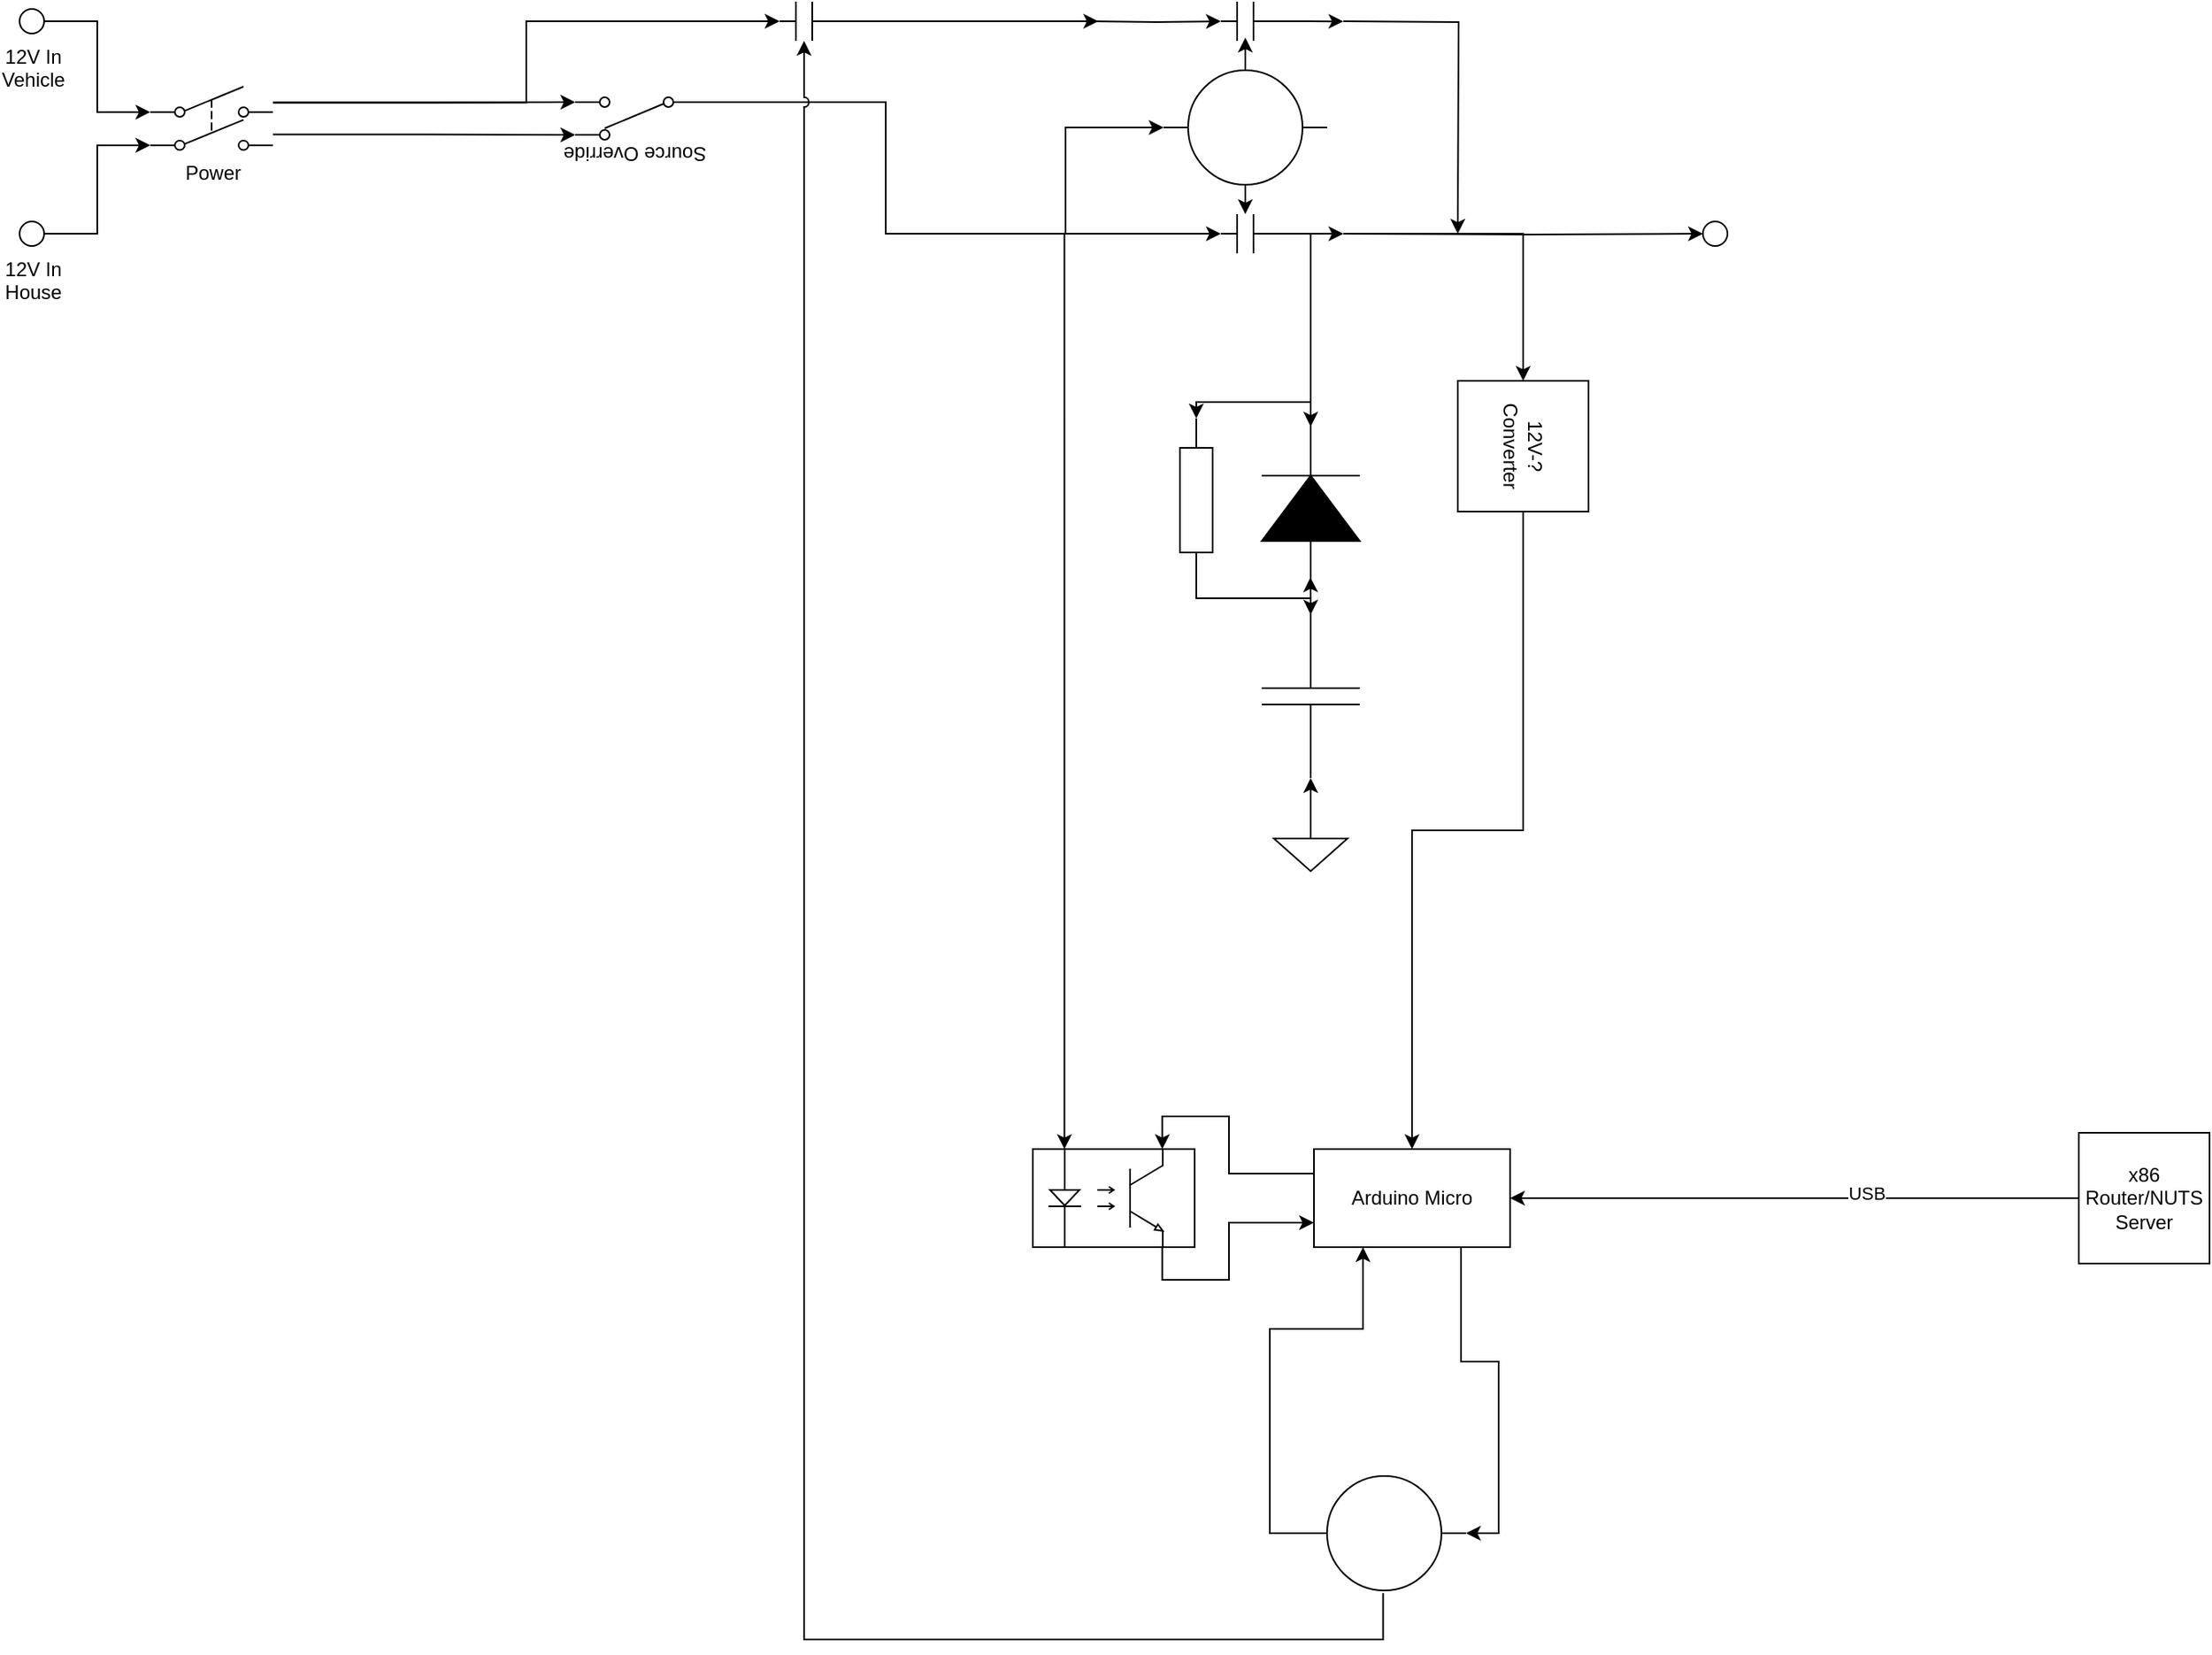 <mxfile>
    <diagram id="7ubct7CghyB0GITH65OG" name="Relay 12V design">
        <mxGraphModel dx="2297" dy="1081" grid="1" gridSize="10" guides="1" tooltips="1" connect="1" arrows="1" fold="1" page="1" pageScale="1" pageWidth="850" pageHeight="1100" math="0" shadow="0">
            <root>
                <mxCell id="GXH8DUnIEq5Pcy3mxO-g-0"/>
                <mxCell id="GXH8DUnIEq5Pcy3mxO-g-1" parent="GXH8DUnIEq5Pcy3mxO-g-0"/>
                <mxCell id="acc-Hvii0ZKV1gpNF_h5-0" style="edgeStyle=orthogonalEdgeStyle;rounded=0;orthogonalLoop=1;jettySize=auto;html=1;entryX=0;entryY=0.5;entryDx=0;entryDy=0;" parent="GXH8DUnIEq5Pcy3mxO-g-1" edge="1">
                    <mxGeometry relative="1" as="geometry">
                        <mxPoint x="-20" y="260" as="sourcePoint"/>
                        <mxPoint x="50" y="390" as="targetPoint"/>
                    </mxGeometry>
                </mxCell>
                <mxCell id="acc-Hvii0ZKV1gpNF_h5-4" style="edgeStyle=orthogonalEdgeStyle;rounded=0;orthogonalLoop=1;jettySize=auto;html=1;entryX=0;entryY=0.5;entryDx=0;entryDy=0;" parent="GXH8DUnIEq5Pcy3mxO-g-1" target="acc-Hvii0ZKV1gpNF_h5-16" edge="1">
                    <mxGeometry relative="1" as="geometry">
                        <mxPoint x="-20" y="390.0" as="sourcePoint"/>
                        <Array as="points">
                            <mxPoint x="90" y="390"/>
                        </Array>
                    </mxGeometry>
                </mxCell>
                <mxCell id="acc-Hvii0ZKV1gpNF_h5-6" style="edgeStyle=orthogonalEdgeStyle;rounded=0;orthogonalLoop=1;jettySize=auto;html=1;entryX=0;entryY=0.5;entryDx=0;entryDy=0;entryPerimeter=0;" parent="GXH8DUnIEq5Pcy3mxO-g-1" target="acc-Hvii0ZKV1gpNF_h5-43" edge="1">
                    <mxGeometry relative="1" as="geometry">
                        <mxPoint x="-175" y="260" as="sourcePoint"/>
                        <mxPoint x="-120" y="260" as="targetPoint"/>
                    </mxGeometry>
                </mxCell>
                <mxCell id="acc-Hvii0ZKV1gpNF_h5-9" style="edgeStyle=orthogonalEdgeStyle;rounded=0;orthogonalLoop=1;jettySize=auto;html=1;exitX=0;exitY=0.5;exitDx=0;exitDy=0;exitPerimeter=0;entryX=0.25;entryY=1;entryDx=0;entryDy=0;" parent="GXH8DUnIEq5Pcy3mxO-g-1" source="acc-Hvii0ZKV1gpNF_h5-10" target="acc-Hvii0ZKV1gpNF_h5-21" edge="1">
                    <mxGeometry relative="1" as="geometry">
                        <Array as="points">
                            <mxPoint x="-65" y="1185"/>
                            <mxPoint x="-65" y="1060"/>
                            <mxPoint x="-8" y="1060"/>
                        </Array>
                    </mxGeometry>
                </mxCell>
                <mxCell id="acc-Hvii0ZKV1gpNF_h5-10" value="" style="pointerEvents=1;verticalLabelPosition=bottom;shadow=0;dashed=0;align=center;html=1;verticalAlign=top;shape=mxgraph.electrical.electro-mechanical.relay_coil_2;" parent="GXH8DUnIEq5Pcy3mxO-g-1" vertex="1">
                    <mxGeometry x="-45" y="1150" width="100" height="70" as="geometry"/>
                </mxCell>
                <mxCell id="acc-Hvii0ZKV1gpNF_h5-11" style="edgeStyle=orthogonalEdgeStyle;rounded=0;orthogonalLoop=1;jettySize=auto;html=1;exitX=1;exitY=0.5;exitDx=0;exitDy=0;exitPerimeter=0;" parent="GXH8DUnIEq5Pcy3mxO-g-1" source="acc-Hvii0ZKV1gpNF_h5-12" edge="1">
                    <mxGeometry relative="1" as="geometry">
                        <mxPoint x="-170" y="260" as="targetPoint"/>
                    </mxGeometry>
                </mxCell>
                <mxCell id="acc-Hvii0ZKV1gpNF_h5-12" value="" style="pointerEvents=1;verticalLabelPosition=bottom;shadow=0;dashed=0;align=center;html=1;verticalAlign=top;shape=mxgraph.electrical.electro-mechanical.relay_contacts;" parent="GXH8DUnIEq5Pcy3mxO-g-1" vertex="1">
                    <mxGeometry x="-365" y="248" width="30" height="24" as="geometry"/>
                </mxCell>
                <mxCell id="acc-Hvii0ZKV1gpNF_h5-13" style="edgeStyle=orthogonalEdgeStyle;rounded=0;orthogonalLoop=1;jettySize=auto;html=1;entryX=0;entryY=0.5;entryDx=0;entryDy=0;" parent="GXH8DUnIEq5Pcy3mxO-g-1" target="acc-Hvii0ZKV1gpNF_h5-37" edge="1">
                    <mxGeometry relative="1" as="geometry">
                        <mxPoint x="-20" y="390" as="sourcePoint"/>
                    </mxGeometry>
                </mxCell>
                <mxCell id="g2RfRoSrQbP89lIRrix_-0" style="edgeStyle=orthogonalEdgeStyle;html=1;entryX=0.5;entryY=0;entryDx=0;entryDy=0;rounded=0;" parent="GXH8DUnIEq5Pcy3mxO-g-1" source="acc-Hvii0ZKV1gpNF_h5-16" target="acc-Hvii0ZKV1gpNF_h5-21" edge="1">
                    <mxGeometry relative="1" as="geometry"/>
                </mxCell>
                <mxCell id="acc-Hvii0ZKV1gpNF_h5-16" value="12V-?&lt;br&gt;Converter" style="whiteSpace=wrap;html=1;aspect=fixed;rotation=90;" parent="GXH8DUnIEq5Pcy3mxO-g-1" vertex="1">
                    <mxGeometry x="50" y="480" width="80" height="80" as="geometry"/>
                </mxCell>
                <mxCell id="acc-Hvii0ZKV1gpNF_h5-17" style="edgeStyle=orthogonalEdgeStyle;rounded=0;orthogonalLoop=1;jettySize=auto;html=1;exitX=0.8;exitY=1;exitDx=0;exitDy=0;exitPerimeter=0;entryX=0;entryY=0.75;entryDx=0;entryDy=0;" parent="GXH8DUnIEq5Pcy3mxO-g-1" source="acc-Hvii0ZKV1gpNF_h5-18" target="acc-Hvii0ZKV1gpNF_h5-21" edge="1">
                    <mxGeometry relative="1" as="geometry">
                        <Array as="points">
                            <mxPoint x="-131" y="1030"/>
                            <mxPoint x="-90" y="1030"/>
                            <mxPoint x="-90" y="995"/>
                        </Array>
                    </mxGeometry>
                </mxCell>
                <mxCell id="acc-Hvii0ZKV1gpNF_h5-18" value="" style="verticalLabelPosition=bottom;shadow=0;dashed=0;align=center;html=1;verticalAlign=top;shape=mxgraph.electrical.opto_electronics.opto-coupler;" parent="GXH8DUnIEq5Pcy3mxO-g-1" vertex="1">
                    <mxGeometry x="-210" y="950" width="99" height="60" as="geometry"/>
                </mxCell>
                <mxCell id="acc-Hvii0ZKV1gpNF_h5-19" style="edgeStyle=orthogonalEdgeStyle;rounded=0;orthogonalLoop=1;jettySize=auto;html=1;exitX=0;exitY=0.25;exitDx=0;exitDy=0;entryX=0.8;entryY=0;entryDx=0;entryDy=0;entryPerimeter=0;" parent="GXH8DUnIEq5Pcy3mxO-g-1" source="acc-Hvii0ZKV1gpNF_h5-21" target="acc-Hvii0ZKV1gpNF_h5-18" edge="1">
                    <mxGeometry relative="1" as="geometry">
                        <Array as="points">
                            <mxPoint x="-90" y="965"/>
                            <mxPoint x="-90" y="930"/>
                            <mxPoint x="-131" y="930"/>
                        </Array>
                    </mxGeometry>
                </mxCell>
                <mxCell id="acc-Hvii0ZKV1gpNF_h5-20" style="edgeStyle=orthogonalEdgeStyle;rounded=0;orthogonalLoop=1;jettySize=auto;html=1;exitX=0.75;exitY=1;exitDx=0;exitDy=0;entryX=1;entryY=0.5;entryDx=0;entryDy=0;entryPerimeter=0;" parent="GXH8DUnIEq5Pcy3mxO-g-1" source="acc-Hvii0ZKV1gpNF_h5-21" target="acc-Hvii0ZKV1gpNF_h5-10" edge="1">
                    <mxGeometry relative="1" as="geometry"/>
                </mxCell>
                <mxCell id="acc-Hvii0ZKV1gpNF_h5-21" value="Arduino Micro" style="rounded=0;whiteSpace=wrap;html=1;" parent="GXH8DUnIEq5Pcy3mxO-g-1" vertex="1">
                    <mxGeometry x="-38" y="950" width="120" height="60" as="geometry"/>
                </mxCell>
                <mxCell id="acc-Hvii0ZKV1gpNF_h5-22" style="edgeStyle=orthogonalEdgeStyle;rounded=0;orthogonalLoop=1;jettySize=auto;html=1;entryX=0;entryY=0.5;entryDx=0;entryDy=0;entryPerimeter=0;exitX=1;exitY=0.25;exitDx=0;exitDy=0;" parent="GXH8DUnIEq5Pcy3mxO-g-1" source="acc-Hvii0ZKV1gpNF_h5-32" target="acc-Hvii0ZKV1gpNF_h5-12" edge="1">
                    <mxGeometry relative="1" as="geometry"/>
                </mxCell>
                <mxCell id="acc-Hvii0ZKV1gpNF_h5-23" style="edgeStyle=orthogonalEdgeStyle;rounded=0;orthogonalLoop=1;jettySize=auto;html=1;entryX=0;entryY=0.4;entryDx=0;entryDy=0;" parent="GXH8DUnIEq5Pcy3mxO-g-1" source="acc-Hvii0ZKV1gpNF_h5-24" target="acc-Hvii0ZKV1gpNF_h5-32" edge="1">
                    <mxGeometry relative="1" as="geometry"/>
                </mxCell>
                <mxCell id="acc-Hvii0ZKV1gpNF_h5-24" value="12V In&lt;br&gt;Vehicle" style="verticalLabelPosition=bottom;shadow=0;dashed=0;align=center;html=1;verticalAlign=top;strokeWidth=1;shape=ellipse;perimeter=ellipsePerimeter;" parent="GXH8DUnIEq5Pcy3mxO-g-1" vertex="1">
                    <mxGeometry x="-830" y="252.5" width="15" height="15" as="geometry"/>
                </mxCell>
                <mxCell id="acc-Hvii0ZKV1gpNF_h5-25" style="edgeStyle=orthogonalEdgeStyle;rounded=0;orthogonalLoop=1;jettySize=auto;html=1;entryX=0;entryY=0.92;entryDx=0;entryDy=0;" parent="GXH8DUnIEq5Pcy3mxO-g-1" source="acc-Hvii0ZKV1gpNF_h5-27" target="acc-Hvii0ZKV1gpNF_h5-32" edge="1">
                    <mxGeometry relative="1" as="geometry"/>
                </mxCell>
                <mxCell id="acc-Hvii0ZKV1gpNF_h5-26" style="edgeStyle=orthogonalEdgeStyle;rounded=0;orthogonalLoop=1;jettySize=auto;html=1;entryX=0.195;entryY=0;entryDx=0;entryDy=0;entryPerimeter=0;exitX=0;exitY=0.885;exitDx=0;exitDy=0;exitPerimeter=0;" parent="GXH8DUnIEq5Pcy3mxO-g-1" source="acc-Hvii0ZKV1gpNF_h5-63" target="acc-Hvii0ZKV1gpNF_h5-18" edge="1">
                    <mxGeometry relative="1" as="geometry">
                        <Array as="points">
                            <mxPoint x="-300" y="309"/>
                            <mxPoint x="-300" y="390"/>
                            <mxPoint x="-191" y="390"/>
                        </Array>
                    </mxGeometry>
                </mxCell>
                <mxCell id="acc-Hvii0ZKV1gpNF_h5-27" value="12V In&lt;br&gt;House" style="verticalLabelPosition=bottom;shadow=0;dashed=0;align=center;html=1;verticalAlign=top;strokeWidth=1;shape=ellipse;perimeter=ellipsePerimeter;" parent="GXH8DUnIEq5Pcy3mxO-g-1" vertex="1">
                    <mxGeometry x="-830" y="382.5" width="15" height="15" as="geometry"/>
                </mxCell>
                <mxCell id="acc-Hvii0ZKV1gpNF_h5-28" style="edgeStyle=orthogonalEdgeStyle;rounded=0;orthogonalLoop=1;jettySize=auto;html=1;entryX=1;entryY=0.5;entryDx=0;entryDy=0;" parent="GXH8DUnIEq5Pcy3mxO-g-1" source="acc-Hvii0ZKV1gpNF_h5-30" target="acc-Hvii0ZKV1gpNF_h5-21" edge="1">
                    <mxGeometry relative="1" as="geometry"/>
                </mxCell>
                <mxCell id="acc-Hvii0ZKV1gpNF_h5-29" value="USB" style="edgeLabel;html=1;align=center;verticalAlign=middle;resizable=0;points=[];" parent="acc-Hvii0ZKV1gpNF_h5-28" vertex="1" connectable="0">
                    <mxGeometry x="-0.249" y="-3" relative="1" as="geometry">
                        <mxPoint as="offset"/>
                    </mxGeometry>
                </mxCell>
                <mxCell id="acc-Hvii0ZKV1gpNF_h5-30" value="x86 Router/NUTS Server" style="whiteSpace=wrap;html=1;aspect=fixed;" parent="GXH8DUnIEq5Pcy3mxO-g-1" vertex="1">
                    <mxGeometry x="430" y="940" width="80" height="80" as="geometry"/>
                </mxCell>
                <mxCell id="acc-Hvii0ZKV1gpNF_h5-31" style="edgeStyle=orthogonalEdgeStyle;rounded=0;orthogonalLoop=1;jettySize=auto;html=1;exitX=0;exitY=0.885;exitDx=0;exitDy=0;entryX=0;entryY=0.5;entryDx=0;entryDy=0;entryPerimeter=0;exitPerimeter=0;" parent="GXH8DUnIEq5Pcy3mxO-g-1" source="acc-Hvii0ZKV1gpNF_h5-63" target="acc-Hvii0ZKV1gpNF_h5-47" edge="1">
                    <mxGeometry relative="1" as="geometry">
                        <mxPoint x="-130" y="390" as="targetPoint"/>
                        <Array as="points">
                            <mxPoint x="-300" y="309"/>
                            <mxPoint x="-300" y="390"/>
                        </Array>
                        <mxPoint x="-480" y="336" as="sourcePoint"/>
                    </mxGeometry>
                </mxCell>
                <mxCell id="acc-Hvii0ZKV1gpNF_h5-45" style="edgeStyle=orthogonalEdgeStyle;html=1;exitX=0;exitY=0.885;exitDx=0;exitDy=0;entryX=0;entryY=0.5;entryDx=0;entryDy=0;entryPerimeter=0;rounded=0;exitPerimeter=0;" parent="GXH8DUnIEq5Pcy3mxO-g-1" source="acc-Hvii0ZKV1gpNF_h5-63" target="acc-Hvii0ZKV1gpNF_h5-42" edge="1">
                    <mxGeometry relative="1" as="geometry">
                        <mxPoint x="-380" y="329.21" as="targetPoint"/>
                        <Array as="points">
                            <mxPoint x="-300" y="309"/>
                            <mxPoint x="-300" y="390"/>
                            <mxPoint x="-190" y="390"/>
                            <mxPoint x="-190" y="325"/>
                        </Array>
                    </mxGeometry>
                </mxCell>
                <mxCell id="acc-Hvii0ZKV1gpNF_h5-64" style="edgeStyle=orthogonalEdgeStyle;rounded=0;html=1;exitX=1;exitY=0.25;exitDx=0;exitDy=0;entryX=1;entryY=0.885;entryDx=0;entryDy=0;entryPerimeter=0;" parent="GXH8DUnIEq5Pcy3mxO-g-1" source="acc-Hvii0ZKV1gpNF_h5-32" target="acc-Hvii0ZKV1gpNF_h5-63" edge="1">
                    <mxGeometry relative="1" as="geometry">
                        <mxPoint x="-490" y="309.789" as="targetPoint"/>
                        <Array as="points">
                            <mxPoint x="-577" y="310"/>
                            <mxPoint x="-480" y="310"/>
                        </Array>
                    </mxGeometry>
                </mxCell>
                <mxCell id="acc-Hvii0ZKV1gpNF_h5-65" style="edgeStyle=orthogonalEdgeStyle;rounded=0;html=1;exitX=1;exitY=0.75;exitDx=0;exitDy=0;entryX=1;entryY=0.115;entryDx=0;entryDy=0;entryPerimeter=0;" parent="GXH8DUnIEq5Pcy3mxO-g-1" source="acc-Hvii0ZKV1gpNF_h5-32" target="acc-Hvii0ZKV1gpNF_h5-63" edge="1">
                    <mxGeometry relative="1" as="geometry"/>
                </mxCell>
                <mxCell id="acc-Hvii0ZKV1gpNF_h5-32" value="Power" style="pointerEvents=1;verticalLabelPosition=bottom;shadow=0;dashed=0;align=center;html=1;verticalAlign=top;shape=mxgraph.electrical.electro-mechanical.dpst2;elSwitchState=off;" parent="GXH8DUnIEq5Pcy3mxO-g-1" vertex="1">
                    <mxGeometry x="-750" y="300" width="75" height="39" as="geometry"/>
                </mxCell>
                <mxCell id="acc-Hvii0ZKV1gpNF_h5-37" value="" style="verticalLabelPosition=bottom;shadow=0;dashed=0;align=center;html=1;verticalAlign=top;strokeWidth=1;shape=ellipse;perimeter=ellipsePerimeter;" parent="GXH8DUnIEq5Pcy3mxO-g-1" vertex="1">
                    <mxGeometry x="200" y="382.5" width="15" height="15" as="geometry"/>
                </mxCell>
                <mxCell id="acc-Hvii0ZKV1gpNF_h5-44" style="edgeStyle=none;html=1;entryX=0.5;entryY=0.917;entryDx=0;entryDy=0;entryPerimeter=0;" parent="GXH8DUnIEq5Pcy3mxO-g-1" source="acc-Hvii0ZKV1gpNF_h5-42" target="acc-Hvii0ZKV1gpNF_h5-43" edge="1">
                    <mxGeometry relative="1" as="geometry"/>
                </mxCell>
                <mxCell id="acc-Hvii0ZKV1gpNF_h5-49" value="" style="edgeStyle=orthogonalEdgeStyle;rounded=0;html=1;" parent="GXH8DUnIEq5Pcy3mxO-g-1" source="acc-Hvii0ZKV1gpNF_h5-42" target="acc-Hvii0ZKV1gpNF_h5-47" edge="1">
                    <mxGeometry relative="1" as="geometry"/>
                </mxCell>
                <mxCell id="acc-Hvii0ZKV1gpNF_h5-42" value="" style="pointerEvents=1;verticalLabelPosition=bottom;shadow=0;dashed=0;align=center;html=1;verticalAlign=top;shape=mxgraph.electrical.electro-mechanical.relay_coil_2;rotation=0;" parent="GXH8DUnIEq5Pcy3mxO-g-1" vertex="1">
                    <mxGeometry x="-130" y="290" width="100" height="70" as="geometry"/>
                </mxCell>
                <mxCell id="acc-Hvii0ZKV1gpNF_h5-46" style="edgeStyle=orthogonalEdgeStyle;rounded=0;html=1;exitX=1;exitY=0.5;exitDx=0;exitDy=0;exitPerimeter=0;" parent="GXH8DUnIEq5Pcy3mxO-g-1" source="acc-Hvii0ZKV1gpNF_h5-43" edge="1">
                    <mxGeometry relative="1" as="geometry">
                        <mxPoint x="-20" y="260.111" as="targetPoint"/>
                    </mxGeometry>
                </mxCell>
                <mxCell id="acc-Hvii0ZKV1gpNF_h5-43" value="" style="pointerEvents=1;verticalLabelPosition=bottom;shadow=0;dashed=0;align=center;html=1;verticalAlign=top;shape=mxgraph.electrical.electro-mechanical.relay_contacts;" parent="GXH8DUnIEq5Pcy3mxO-g-1" vertex="1">
                    <mxGeometry x="-95" y="248" width="30" height="24" as="geometry"/>
                </mxCell>
                <mxCell id="acc-Hvii0ZKV1gpNF_h5-48" style="edgeStyle=orthogonalEdgeStyle;rounded=0;html=1;exitX=1;exitY=0.5;exitDx=0;exitDy=0;exitPerimeter=0;" parent="GXH8DUnIEq5Pcy3mxO-g-1" source="acc-Hvii0ZKV1gpNF_h5-47" edge="1">
                    <mxGeometry relative="1" as="geometry">
                        <mxPoint x="-20" y="390" as="targetPoint"/>
                    </mxGeometry>
                </mxCell>
                <mxCell id="acc-Hvii0ZKV1gpNF_h5-53" style="edgeStyle=orthogonalEdgeStyle;rounded=0;html=1;exitX=1;exitY=0.5;exitDx=0;exitDy=0;exitPerimeter=0;entryX=1;entryY=0.5;entryDx=0;entryDy=0;entryPerimeter=0;" parent="GXH8DUnIEq5Pcy3mxO-g-1" source="acc-Hvii0ZKV1gpNF_h5-47" target="acc-Hvii0ZKV1gpNF_h5-55" edge="1">
                    <mxGeometry relative="1" as="geometry">
                        <mxPoint x="-45" y="410" as="targetPoint"/>
                    </mxGeometry>
                </mxCell>
                <mxCell id="acc-Hvii0ZKV1gpNF_h5-47" value="" style="pointerEvents=1;verticalLabelPosition=bottom;shadow=0;dashed=0;align=center;html=1;verticalAlign=top;shape=mxgraph.electrical.electro-mechanical.relay_contacts;" parent="GXH8DUnIEq5Pcy3mxO-g-1" vertex="1">
                    <mxGeometry x="-95" y="378" width="30" height="24" as="geometry"/>
                </mxCell>
                <mxCell id="acc-Hvii0ZKV1gpNF_h5-58" style="edgeStyle=orthogonalEdgeStyle;rounded=0;html=1;entryX=0.078;entryY=0.497;entryDx=0;entryDy=0;entryPerimeter=0;" parent="GXH8DUnIEq5Pcy3mxO-g-1" source="acc-Hvii0ZKV1gpNF_h5-54" target="acc-Hvii0ZKV1gpNF_h5-55" edge="1">
                    <mxGeometry relative="1" as="geometry"/>
                </mxCell>
                <mxCell id="acc-Hvii0ZKV1gpNF_h5-54" value="" style="pointerEvents=1;verticalLabelPosition=bottom;shadow=0;dashed=0;align=center;html=1;verticalAlign=top;shape=mxgraph.electrical.capacitors.capacitor_1;rotation=90;" parent="GXH8DUnIEq5Pcy3mxO-g-1" vertex="1">
                    <mxGeometry x="-90" y="643" width="100" height="60" as="geometry"/>
                </mxCell>
                <mxCell id="acc-Hvii0ZKV1gpNF_h5-61" style="edgeStyle=orthogonalEdgeStyle;rounded=0;html=1;exitX=1;exitY=0.5;exitDx=0;exitDy=0;exitPerimeter=0;entryX=1;entryY=0.5;entryDx=0;entryDy=0;entryPerimeter=0;" parent="GXH8DUnIEq5Pcy3mxO-g-1" source="acc-Hvii0ZKV1gpNF_h5-55" target="acc-Hvii0ZKV1gpNF_h5-59" edge="1">
                    <mxGeometry relative="1" as="geometry"/>
                </mxCell>
                <mxCell id="acc-Hvii0ZKV1gpNF_h5-55" value="" style="pointerEvents=1;fillColor=strokeColor;verticalLabelPosition=bottom;shadow=0;dashed=0;align=center;html=1;verticalAlign=top;shape=mxgraph.electrical.diodes.diode;rotation=-90;" parent="GXH8DUnIEq5Pcy3mxO-g-1" vertex="1">
                    <mxGeometry x="-90" y="528" width="100" height="60" as="geometry"/>
                </mxCell>
                <mxCell id="acc-Hvii0ZKV1gpNF_h5-57" style="edgeStyle=orthogonalEdgeStyle;rounded=0;html=1;entryX=1;entryY=0.5;entryDx=0;entryDy=0;entryPerimeter=0;" parent="GXH8DUnIEq5Pcy3mxO-g-1" source="acc-Hvii0ZKV1gpNF_h5-56" target="acc-Hvii0ZKV1gpNF_h5-54" edge="1">
                    <mxGeometry relative="1" as="geometry"/>
                </mxCell>
                <mxCell id="acc-Hvii0ZKV1gpNF_h5-56" value="" style="pointerEvents=1;verticalLabelPosition=bottom;shadow=0;dashed=0;align=center;html=1;verticalAlign=top;shape=mxgraph.electrical.signal_sources.signal_ground;" parent="GXH8DUnIEq5Pcy3mxO-g-1" vertex="1">
                    <mxGeometry x="-62.5" y="750" width="45" height="30" as="geometry"/>
                </mxCell>
                <mxCell id="acc-Hvii0ZKV1gpNF_h5-60" style="edgeStyle=orthogonalEdgeStyle;rounded=0;html=1;exitX=0;exitY=0.5;exitDx=0;exitDy=0;exitPerimeter=0;entryX=0;entryY=0.5;entryDx=0;entryDy=0;entryPerimeter=0;" parent="GXH8DUnIEq5Pcy3mxO-g-1" source="acc-Hvii0ZKV1gpNF_h5-59" target="acc-Hvii0ZKV1gpNF_h5-54" edge="1">
                    <mxGeometry relative="1" as="geometry"/>
                </mxCell>
                <mxCell id="acc-Hvii0ZKV1gpNF_h5-59" value="" style="pointerEvents=1;verticalLabelPosition=bottom;shadow=0;dashed=0;align=center;html=1;verticalAlign=top;shape=mxgraph.electrical.resistors.resistor_1;rotation=-90;" parent="GXH8DUnIEq5Pcy3mxO-g-1" vertex="1">
                    <mxGeometry x="-160" y="543" width="100" height="20" as="geometry"/>
                </mxCell>
                <mxCell id="acc-Hvii0ZKV1gpNF_h5-63" value="Source Override" style="pointerEvents=1;verticalLabelPosition=top;shadow=0;dashed=0;align=center;html=1;verticalAlign=bottom;shape=mxgraph.electrical.electro-mechanical.2-way_switch;rotation=-180;labelPosition=center;textDirection=rtl;" parent="GXH8DUnIEq5Pcy3mxO-g-1" vertex="1">
                    <mxGeometry x="-490" y="306.5" width="75" height="26" as="geometry"/>
                </mxCell>
                <mxCell id="acc-Hvii0ZKV1gpNF_h5-8" style="edgeStyle=orthogonalEdgeStyle;rounded=0;orthogonalLoop=1;jettySize=auto;html=1;exitX=0.493;exitY=1.023;exitDx=0;exitDy=0;exitPerimeter=0;jumpStyle=arc;" parent="GXH8DUnIEq5Pcy3mxO-g-1" source="acc-Hvii0ZKV1gpNF_h5-10" target="acc-Hvii0ZKV1gpNF_h5-12" edge="1">
                    <mxGeometry relative="1" as="geometry">
                        <Array as="points">
                            <mxPoint x="4" y="1250"/>
                            <mxPoint x="-350" y="1250"/>
                        </Array>
                    </mxGeometry>
                </mxCell>
            </root>
        </mxGraphModel>
    </diagram>
    <diagram id="DDEoiHEvUEpygX6wcZft" name="Relay 12V Layout">
        <mxGraphModel dx="1013" dy="757" grid="1" gridSize="10" guides="1" tooltips="1" connect="1" arrows="1" fold="1" page="1" pageScale="1" pageWidth="850" pageHeight="1100" math="0" shadow="0">
            <root>
                <mxCell id="GxmxbDQGLXx7IlQbEFhc-0"/>
                <mxCell id="GxmxbDQGLXx7IlQbEFhc-1" parent="GxmxbDQGLXx7IlQbEFhc-0"/>
                <mxCell id="NSiA-4p4ge9ZkMnZGmS5-3" value="" style="rounded=0;whiteSpace=wrap;html=1;rotation=-90;" parent="GxmxbDQGLXx7IlQbEFhc-1" vertex="1">
                    <mxGeometry x="202.91" y="371.18" width="444.881" height="759.841" as="geometry"/>
                </mxCell>
                <mxCell id="DJgAuzmTX6yMd-7pmstU-7" value="" style="rounded=0;whiteSpace=wrap;html=1;rotation=-90;" parent="GxmxbDQGLXx7IlQbEFhc-1" vertex="1">
                    <mxGeometry x="237.5" y="-62.5" width="368.69" height="682.36" as="geometry"/>
                </mxCell>
                <mxCell id="GxmxbDQGLXx7IlQbEFhc-2" value="10000uF" style="rounded=0;whiteSpace=wrap;html=1;" parent="GxmxbDQGLXx7IlQbEFhc-1" vertex="1">
                    <mxGeometry x="200" y="120" width="51.181" height="137.795" as="geometry"/>
                </mxCell>
                <mxCell id="n1oIno-e9-rbFXlMTRu9-0" value="3.9Ohm Resistor" style="rounded=0;whiteSpace=wrap;html=1;" parent="GxmxbDQGLXx7IlQbEFhc-1" vertex="1">
                    <mxGeometry x="330" y="303.7" width="59.055" height="106.299" as="geometry"/>
                </mxCell>
                <mxCell id="KGdam8bApnSl_s0j6-IS-0" value="" style="rounded=0;whiteSpace=wrap;html=1;" parent="GxmxbDQGLXx7IlQbEFhc-1" vertex="1">
                    <mxGeometry x="335.67" y="430" width="11.811" height="19.685" as="geometry"/>
                </mxCell>
                <mxCell id="DJgAuzmTX6yMd-7pmstU-0" value="Arduino Nano" style="rounded=0;whiteSpace=wrap;html=1;rotation=-90;" parent="GxmxbDQGLXx7IlQbEFhc-1" vertex="1">
                    <mxGeometry x="48.52" y="200" width="188.976" height="70.866" as="geometry"/>
                </mxCell>
                <mxCell id="DJgAuzmTX6yMd-7pmstU-1" value="10000uF" style="rounded=0;whiteSpace=wrap;html=1;" parent="GxmxbDQGLXx7IlQbEFhc-1" vertex="1">
                    <mxGeometry x="260" y="120" width="51.181" height="137.795" as="geometry"/>
                </mxCell>
                <mxCell id="DJgAuzmTX6yMd-7pmstU-2" value="10000uF" style="rounded=0;whiteSpace=wrap;html=1;" parent="GxmxbDQGLXx7IlQbEFhc-1" vertex="1">
                    <mxGeometry x="320" y="120" width="51.181" height="137.795" as="geometry"/>
                </mxCell>
                <mxCell id="DJgAuzmTX6yMd-7pmstU-3" value="10000uF" style="rounded=0;whiteSpace=wrap;html=1;" parent="GxmxbDQGLXx7IlQbEFhc-1" vertex="1">
                    <mxGeometry x="200" y="300" width="51.181" height="137.795" as="geometry"/>
                </mxCell>
                <mxCell id="DJgAuzmTX6yMd-7pmstU-4" value="10000uF" style="rounded=0;whiteSpace=wrap;html=1;" parent="GxmxbDQGLXx7IlQbEFhc-1" vertex="1">
                    <mxGeometry x="260" y="300" width="51.181" height="137.795" as="geometry"/>
                </mxCell>
                <mxCell id="DJgAuzmTX6yMd-7pmstU-9" value="Relay" style="rounded=0;whiteSpace=wrap;html=1;rotation=-90;" parent="GxmxbDQGLXx7IlQbEFhc-1" vertex="1">
                    <mxGeometry x="390" y="320.0" width="80.709" height="51.181" as="geometry"/>
                </mxCell>
                <mxCell id="DJgAuzmTX6yMd-7pmstU-10" value="Relay" style="rounded=0;whiteSpace=wrap;html=1;rotation=-90;" parent="GxmxbDQGLXx7IlQbEFhc-1" vertex="1">
                    <mxGeometry x="385" y="189.84" width="80.709" height="51.181" as="geometry"/>
                </mxCell>
                <mxCell id="fnIgolSqEJNicBgFUrAx-9" value="Arduino Nano" style="rounded=0;whiteSpace=wrap;html=1;rotation=0;" parent="GxmxbDQGLXx7IlQbEFhc-1" vertex="1">
                    <mxGeometry x="110" y="550" width="188.976" height="70.866" as="geometry"/>
                </mxCell>
                <mxCell id="zQKlXbnAEhLDX2_fNEIF-0" value="Opto/Relay Board" style="rounded=0;whiteSpace=wrap;html=1;rotation=-90;" parent="GxmxbDQGLXx7IlQbEFhc-1" vertex="1">
                    <mxGeometry x="73.15" y="680" width="196.85" height="102.362" as="geometry"/>
                </mxCell>
                <mxCell id="NSiA-4p4ge9ZkMnZGmS5-0" value="Opto&amp;nbsp;" style="rounded=0;whiteSpace=wrap;html=1;rotation=-90;" parent="GxmxbDQGLXx7IlQbEFhc-1" vertex="1">
                    <mxGeometry x="190.0" y="680" width="157.48" height="62.992" as="geometry"/>
                </mxCell>
                <mxCell id="fnIgolSqEJNicBgFUrAx-2" value="5W 5 Ohm Resistor" style="rounded=0;whiteSpace=wrap;html=1;rotation=0;" parent="GxmxbDQGLXx7IlQbEFhc-1" vertex="1">
                    <mxGeometry x="310" y="550" width="90.551" height="39.37" as="geometry"/>
                </mxCell>
                <mxCell id="fnIgolSqEJNicBgFUrAx-10" value="Relay" style="rounded=0;whiteSpace=wrap;html=1;rotation=-90;" parent="GxmxbDQGLXx7IlQbEFhc-1" vertex="1">
                    <mxGeometry x="400.55" y="568.68" width="80.709" height="51.181" as="geometry"/>
                </mxCell>
                <mxCell id="NSiA-4p4ge9ZkMnZGmS5-4" value="BlueSea Terminal Block 4 Location" style="rounded=0;whiteSpace=wrap;html=1;rotation=0;" parent="GxmxbDQGLXx7IlQbEFhc-1" vertex="1">
                    <mxGeometry x="98.04" y="2020" width="211.96" height="90" as="geometry"/>
                </mxCell>
                <mxCell id="YLkBSmn8IK13Co7veDme-0" value="Electop 6 way fuse block" style="rounded=0;whiteSpace=wrap;html=1;rotation=0;" parent="GxmxbDQGLXx7IlQbEFhc-1" vertex="1">
                    <mxGeometry x="73.15" y="1060" width="472.44" height="196.85" as="geometry"/>
                </mxCell>
                <mxCell id="YLkBSmn8IK13Co7veDme-1" value="GS108E Switch" style="rounded=0;whiteSpace=wrap;html=1;rotation=0;" parent="GxmxbDQGLXx7IlQbEFhc-1" vertex="1">
                    <mxGeometry x="73.15" y="1340" width="629.92" height="421.259" as="geometry"/>
                </mxCell>
                <mxCell id="YLkBSmn8IK13Co7veDme-2" value="BlueSea Terminal Block 4 Location" style="rounded=0;whiteSpace=wrap;html=1;rotation=0;" parent="GxmxbDQGLXx7IlQbEFhc-1" vertex="1">
                    <mxGeometry x="370" y="2030" width="211.96" height="90" as="geometry"/>
                </mxCell>
                <mxCell id="YLkBSmn8IK13Co7veDme-3" value="" style="rounded=0;whiteSpace=wrap;html=1;" parent="GxmxbDQGLXx7IlQbEFhc-1" vertex="1">
                    <mxGeometry x="453.9" y="649.18" width="11.811" height="19.685" as="geometry"/>
                </mxCell>
                <mxCell id="kP86geYDjzJwACXvgvcR-0" value="Amazon Terminal Block 5 Location" style="rounded=0;whiteSpace=wrap;html=1;rotation=0;" parent="GxmxbDQGLXx7IlQbEFhc-1" vertex="1">
                    <mxGeometry x="77.8" y="1840" width="381.889" height="133.858" as="geometry"/>
                </mxCell>
                <mxCell id="kP86geYDjzJwACXvgvcR-1" value="BlueSea Terminal Block 6 Location" style="rounded=0;whiteSpace=wrap;html=1;rotation=0;" parent="GxmxbDQGLXx7IlQbEFhc-1" vertex="1">
                    <mxGeometry x="490" y="850" width="291.338" height="90" as="geometry"/>
                </mxCell>
                <mxCell id="kP86geYDjzJwACXvgvcR-2" value="" style="group;rotation=90;" parent="GxmxbDQGLXx7IlQbEFhc-1" vertex="1" connectable="0">
                    <mxGeometry x="229.997" y="720.003" width="70.866" height="353.6" as="geometry"/>
                </mxCell>
                <mxCell id="fnIgolSqEJNicBgFUrAx-3" value="10000uF" style="ellipse;whiteSpace=wrap;html=1;aspect=fixed;rotation=0;" parent="kP86geYDjzJwACXvgvcR-2" vertex="1">
                    <mxGeometry y="141" width="70.86" height="70.866" as="geometry"/>
                </mxCell>
                <mxCell id="fnIgolSqEJNicBgFUrAx-4" value="10000uF" style="ellipse;whiteSpace=wrap;html=1;aspect=fixed;rotation=0;" parent="kP86geYDjzJwACXvgvcR-2" vertex="1">
                    <mxGeometry x="71" y="141" width="70.86" height="70.866" as="geometry"/>
                </mxCell>
                <mxCell id="fnIgolSqEJNicBgFUrAx-5" value="10000uF" style="ellipse;whiteSpace=wrap;html=1;aspect=fixed;rotation=0;" parent="kP86geYDjzJwACXvgvcR-2" vertex="1">
                    <mxGeometry x="-70" y="141" width="70.86" height="70.866" as="geometry"/>
                </mxCell>
                <mxCell id="fnIgolSqEJNicBgFUrAx-6" value="10000uF" style="ellipse;whiteSpace=wrap;html=1;aspect=fixed;rotation=0;" parent="kP86geYDjzJwACXvgvcR-2" vertex="1">
                    <mxGeometry x="-141" y="141" width="70.86" height="70.866" as="geometry"/>
                </mxCell>
                <mxCell id="fnIgolSqEJNicBgFUrAx-7" value="10000uF" style="ellipse;whiteSpace=wrap;html=1;aspect=fixed;rotation=0;" parent="kP86geYDjzJwACXvgvcR-2" vertex="1">
                    <mxGeometry x="141" y="141" width="70.86" height="70.866" as="geometry"/>
                </mxCell>
            </root>
        </mxGraphModel>
    </diagram>
    <diagram name="Page-1" id="16e2658f-23c8-b752-8be9-c03fbebb8bbe">
        <mxGraphModel dx="2942" dy="1376" grid="1" gridSize="10" guides="1" tooltips="1" connect="1" arrows="1" fold="1" page="1" pageScale="1" pageWidth="1100" pageHeight="850" background="none" math="0" shadow="0">
            <root>
                <mxCell id="0"/>
                <mxCell id="1" parent="0"/>
                <mxCell id="YPJc-La-xiwCJzjo7c6G-18" style="edgeStyle=orthogonalEdgeStyle;rounded=0;orthogonalLoop=1;jettySize=auto;html=1;entryX=0;entryY=0.5;entryDx=0;entryDy=0;" parent="1" source="YPJc-La-xiwCJzjo7c6G-1" target="YPJc-La-xiwCJzjo7c6G-14" edge="1">
                    <mxGeometry relative="1" as="geometry"/>
                </mxCell>
                <mxCell id="YPJc-La-xiwCJzjo7c6G-45" style="edgeStyle=orthogonalEdgeStyle;rounded=0;orthogonalLoop=1;jettySize=auto;html=1;entryX=0;entryY=0.5;entryDx=0;entryDy=0;" parent="1" source="YPJc-La-xiwCJzjo7c6G-1" target="YPJc-La-xiwCJzjo7c6G-42" edge="1">
                    <mxGeometry relative="1" as="geometry"/>
                </mxCell>
                <mxCell id="YPJc-La-xiwCJzjo7c6G-1" value="" style="pointerEvents=1;fillColor=strokeColor;verticalLabelPosition=bottom;shadow=0;dashed=0;align=center;html=1;verticalAlign=top;shape=mxgraph.electrical.diodes.diode;" parent="1" vertex="1">
                    <mxGeometry x="360" y="390" width="100" height="60" as="geometry"/>
                </mxCell>
                <mxCell id="YPJc-La-xiwCJzjo7c6G-16" style="edgeStyle=orthogonalEdgeStyle;rounded=0;orthogonalLoop=1;jettySize=auto;html=1;entryX=0;entryY=0.5;entryDx=0;entryDy=0;" parent="1" source="YPJc-La-xiwCJzjo7c6G-2" target="YPJc-La-xiwCJzjo7c6G-14" edge="1">
                    <mxGeometry relative="1" as="geometry"/>
                </mxCell>
                <mxCell id="YPJc-La-xiwCJzjo7c6G-17" style="edgeStyle=orthogonalEdgeStyle;rounded=0;orthogonalLoop=1;jettySize=auto;html=1;entryX=0;entryY=0.5;entryDx=0;entryDy=0;" parent="1" source="YPJc-La-xiwCJzjo7c6G-2" target="YPJc-La-xiwCJzjo7c6G-15" edge="1">
                    <mxGeometry relative="1" as="geometry"/>
                </mxCell>
                <mxCell id="YPJc-La-xiwCJzjo7c6G-2" value="" style="pointerEvents=1;fillColor=strokeColor;verticalLabelPosition=bottom;shadow=0;dashed=0;align=center;html=1;verticalAlign=top;shape=mxgraph.electrical.diodes.diode;" parent="1" vertex="1">
                    <mxGeometry x="360" y="520" width="100" height="60" as="geometry"/>
                </mxCell>
                <mxCell id="YPJc-La-xiwCJzjo7c6G-7" style="edgeStyle=orthogonalEdgeStyle;rounded=0;orthogonalLoop=1;jettySize=auto;html=1;entryX=0;entryY=0.5;entryDx=0;entryDy=0;entryPerimeter=0;" parent="1" source="YPJc-La-xiwCJzjo7c6G-5" target="YPJc-La-xiwCJzjo7c6G-1" edge="1">
                    <mxGeometry relative="1" as="geometry"/>
                </mxCell>
                <mxCell id="YPJc-La-xiwCJzjo7c6G-5" value="12V-&amp;gt;24V Converter" style="whiteSpace=wrap;html=1;aspect=fixed;" parent="1" vertex="1">
                    <mxGeometry x="225" y="380" width="80" height="80" as="geometry"/>
                </mxCell>
                <mxCell id="YPJc-La-xiwCJzjo7c6G-11" style="edgeStyle=orthogonalEdgeStyle;rounded=0;orthogonalLoop=1;jettySize=auto;html=1;exitX=0.493;exitY=1.023;exitDx=0;exitDy=0;exitPerimeter=0;" parent="1" source="YPJc-La-xiwCJzjo7c6G-8" target="YPJc-La-xiwCJzjo7c6G-9" edge="1">
                    <mxGeometry relative="1" as="geometry">
                        <Array as="points">
                            <mxPoint x="639" y="1060"/>
                            <mxPoint x="130" y="1060"/>
                        </Array>
                    </mxGeometry>
                </mxCell>
                <mxCell id="YPJc-La-xiwCJzjo7c6G-33" style="edgeStyle=orthogonalEdgeStyle;rounded=0;orthogonalLoop=1;jettySize=auto;html=1;exitX=0;exitY=0.5;exitDx=0;exitDy=0;exitPerimeter=0;entryX=0.25;entryY=1;entryDx=0;entryDy=0;" parent="1" source="YPJc-La-xiwCJzjo7c6G-8" target="YPJc-La-xiwCJzjo7c6G-20" edge="1">
                    <mxGeometry relative="1" as="geometry">
                        <Array as="points">
                            <mxPoint x="570" y="1005"/>
                            <mxPoint x="570" y="880"/>
                            <mxPoint x="630" y="880"/>
                        </Array>
                    </mxGeometry>
                </mxCell>
                <mxCell id="YPJc-La-xiwCJzjo7c6G-8" value="" style="pointerEvents=1;verticalLabelPosition=bottom;shadow=0;dashed=0;align=center;html=1;verticalAlign=top;shape=mxgraph.electrical.electro-mechanical.relay_coil_2;" parent="1" vertex="1">
                    <mxGeometry x="590" y="970" width="100" height="70" as="geometry"/>
                </mxCell>
                <mxCell id="YPJc-La-xiwCJzjo7c6G-10" style="edgeStyle=orthogonalEdgeStyle;rounded=0;orthogonalLoop=1;jettySize=auto;html=1;exitX=1;exitY=0.5;exitDx=0;exitDy=0;exitPerimeter=0;entryX=0;entryY=0.5;entryDx=0;entryDy=0;" parent="1" source="YPJc-La-xiwCJzjo7c6G-9" target="YPJc-La-xiwCJzjo7c6G-5" edge="1">
                    <mxGeometry relative="1" as="geometry"/>
                </mxCell>
                <mxCell id="YPJc-La-xiwCJzjo7c6G-9" value="" style="pointerEvents=1;verticalLabelPosition=bottom;shadow=0;dashed=0;align=center;html=1;verticalAlign=top;shape=mxgraph.electrical.electro-mechanical.relay_contacts;" parent="1" vertex="1">
                    <mxGeometry x="115" y="408" width="30" height="24" as="geometry"/>
                </mxCell>
                <mxCell id="YPJc-La-xiwCJzjo7c6G-46" style="edgeStyle=orthogonalEdgeStyle;rounded=0;orthogonalLoop=1;jettySize=auto;html=1;entryX=0;entryY=0.5;entryDx=0;entryDy=0;" parent="1" source="YPJc-La-xiwCJzjo7c6G-14" target="YPJc-La-xiwCJzjo7c6G-43" edge="1">
                    <mxGeometry relative="1" as="geometry"/>
                </mxCell>
                <mxCell id="YPJc-La-xiwCJzjo7c6G-14" value="24V-12V&lt;br&gt;Converter" style="whiteSpace=wrap;html=1;aspect=fixed;" parent="1" vertex="1">
                    <mxGeometry x="530" y="510" width="80" height="80" as="geometry"/>
                </mxCell>
                <mxCell id="YPJc-La-xiwCJzjo7c6G-47" style="edgeStyle=orthogonalEdgeStyle;rounded=0;orthogonalLoop=1;jettySize=auto;html=1;entryX=0;entryY=0.5;entryDx=0;entryDy=0;" parent="1" source="YPJc-La-xiwCJzjo7c6G-15" target="YPJc-La-xiwCJzjo7c6G-44" edge="1">
                    <mxGeometry relative="1" as="geometry"/>
                </mxCell>
                <mxCell id="YPJc-La-xiwCJzjo7c6G-15" value="24V-5V&lt;br&gt;Converter" style="whiteSpace=wrap;html=1;aspect=fixed;" parent="1" vertex="1">
                    <mxGeometry x="530" y="640" width="80" height="80" as="geometry"/>
                </mxCell>
                <mxCell id="YPJc-La-xiwCJzjo7c6G-22" style="edgeStyle=orthogonalEdgeStyle;rounded=0;orthogonalLoop=1;jettySize=auto;html=1;exitX=0.8;exitY=1;exitDx=0;exitDy=0;exitPerimeter=0;entryX=0;entryY=0.75;entryDx=0;entryDy=0;" parent="1" source="YPJc-La-xiwCJzjo7c6G-19" target="YPJc-La-xiwCJzjo7c6G-20" edge="1">
                    <mxGeometry relative="1" as="geometry"/>
                </mxCell>
                <mxCell id="YPJc-La-xiwCJzjo7c6G-19" value="" style="verticalLabelPosition=bottom;shadow=0;dashed=0;align=center;html=1;verticalAlign=top;shape=mxgraph.electrical.opto_electronics.opto-coupler;" parent="1" vertex="1">
                    <mxGeometry x="280" y="770" width="99" height="60" as="geometry"/>
                </mxCell>
                <mxCell id="YPJc-La-xiwCJzjo7c6G-21" style="edgeStyle=orthogonalEdgeStyle;rounded=0;orthogonalLoop=1;jettySize=auto;html=1;exitX=0;exitY=0.25;exitDx=0;exitDy=0;entryX=0.8;entryY=0;entryDx=0;entryDy=0;entryPerimeter=0;" parent="1" source="YPJc-La-xiwCJzjo7c6G-20" target="YPJc-La-xiwCJzjo7c6G-19" edge="1">
                    <mxGeometry relative="1" as="geometry"/>
                </mxCell>
                <mxCell id="YPJc-La-xiwCJzjo7c6G-34" style="edgeStyle=orthogonalEdgeStyle;rounded=0;orthogonalLoop=1;jettySize=auto;html=1;exitX=0.75;exitY=1;exitDx=0;exitDy=0;entryX=1;entryY=0.5;entryDx=0;entryDy=0;entryPerimeter=0;" parent="1" source="YPJc-La-xiwCJzjo7c6G-20" target="YPJc-La-xiwCJzjo7c6G-8" edge="1">
                    <mxGeometry relative="1" as="geometry"/>
                </mxCell>
                <mxCell id="YPJc-La-xiwCJzjo7c6G-20" value="Arduino Micro" style="rounded=0;whiteSpace=wrap;html=1;" parent="1" vertex="1">
                    <mxGeometry x="600" y="770" width="120" height="60" as="geometry"/>
                </mxCell>
                <mxCell id="YPJc-La-xiwCJzjo7c6G-24" style="edgeStyle=orthogonalEdgeStyle;rounded=0;orthogonalLoop=1;jettySize=auto;html=1;entryX=0;entryY=0.5;entryDx=0;entryDy=0;entryPerimeter=0;exitX=1;exitY=0.4;exitDx=0;exitDy=0;" parent="1" source="YPJc-La-xiwCJzjo7c6G-32" target="YPJc-La-xiwCJzjo7c6G-9" edge="1">
                    <mxGeometry relative="1" as="geometry"/>
                </mxCell>
                <mxCell id="YPJc-La-xiwCJzjo7c6G-37" style="edgeStyle=orthogonalEdgeStyle;rounded=0;orthogonalLoop=1;jettySize=auto;html=1;entryX=0;entryY=0.4;entryDx=0;entryDy=0;" parent="1" source="YPJc-La-xiwCJzjo7c6G-23" target="YPJc-La-xiwCJzjo7c6G-32" edge="1">
                    <mxGeometry relative="1" as="geometry"/>
                </mxCell>
                <mxCell id="YPJc-La-xiwCJzjo7c6G-23" value="12V In" style="verticalLabelPosition=bottom;shadow=0;dashed=0;align=center;html=1;verticalAlign=top;strokeWidth=1;shape=ellipse;perimeter=ellipsePerimeter;" parent="1" vertex="1">
                    <mxGeometry x="-170" y="412.5" width="15" height="15" as="geometry"/>
                </mxCell>
                <mxCell id="YPJc-La-xiwCJzjo7c6G-26" style="edgeStyle=orthogonalEdgeStyle;rounded=0;orthogonalLoop=1;jettySize=auto;html=1;entryX=0;entryY=0.92;entryDx=0;entryDy=0;" parent="1" source="YPJc-La-xiwCJzjo7c6G-25" target="YPJc-La-xiwCJzjo7c6G-32" edge="1">
                    <mxGeometry relative="1" as="geometry"/>
                </mxCell>
                <mxCell id="YPJc-La-xiwCJzjo7c6G-27" style="edgeStyle=orthogonalEdgeStyle;rounded=0;orthogonalLoop=1;jettySize=auto;html=1;entryX=0.195;entryY=0;entryDx=0;entryDy=0;entryPerimeter=0;exitX=1;exitY=0.92;exitDx=0;exitDy=0;" parent="1" source="YPJc-La-xiwCJzjo7c6G-32" target="YPJc-La-xiwCJzjo7c6G-19" edge="1">
                    <mxGeometry relative="1" as="geometry">
                        <Array as="points">
                            <mxPoint x="50" y="496"/>
                            <mxPoint x="50" y="550"/>
                            <mxPoint x="299" y="550"/>
                        </Array>
                    </mxGeometry>
                </mxCell>
                <mxCell id="YPJc-La-xiwCJzjo7c6G-25" value="24V In" style="verticalLabelPosition=bottom;shadow=0;dashed=0;align=center;html=1;verticalAlign=top;strokeWidth=1;shape=ellipse;perimeter=ellipsePerimeter;" parent="1" vertex="1">
                    <mxGeometry x="-170" y="542.5" width="15" height="15" as="geometry"/>
                </mxCell>
                <mxCell id="YPJc-La-xiwCJzjo7c6G-30" style="edgeStyle=orthogonalEdgeStyle;rounded=0;orthogonalLoop=1;jettySize=auto;html=1;entryX=1;entryY=0.5;entryDx=0;entryDy=0;" parent="1" source="YPJc-La-xiwCJzjo7c6G-29" target="YPJc-La-xiwCJzjo7c6G-20" edge="1">
                    <mxGeometry relative="1" as="geometry"/>
                </mxCell>
                <mxCell id="YPJc-La-xiwCJzjo7c6G-31" value="USB" style="edgeLabel;html=1;align=center;verticalAlign=middle;resizable=0;points=[];" parent="YPJc-La-xiwCJzjo7c6G-30" vertex="1" connectable="0">
                    <mxGeometry x="-0.249" y="-3" relative="1" as="geometry">
                        <mxPoint as="offset"/>
                    </mxGeometry>
                </mxCell>
                <mxCell id="YPJc-La-xiwCJzjo7c6G-29" value="x86 Router/NUTS Server" style="whiteSpace=wrap;html=1;aspect=fixed;" parent="1" vertex="1">
                    <mxGeometry x="920" y="760" width="80" height="80" as="geometry"/>
                </mxCell>
                <mxCell id="YPJc-La-xiwCJzjo7c6G-36" style="edgeStyle=orthogonalEdgeStyle;rounded=0;orthogonalLoop=1;jettySize=auto;html=1;exitX=1;exitY=0.92;exitDx=0;exitDy=0;entryX=0;entryY=0.5;entryDx=0;entryDy=0;entryPerimeter=0;" parent="1" source="YPJc-La-xiwCJzjo7c6G-32" target="YPJc-La-xiwCJzjo7c6G-2" edge="1">
                    <mxGeometry relative="1" as="geometry">
                        <mxPoint x="40.0" y="530" as="targetPoint"/>
                        <Array as="points">
                            <mxPoint x="50" y="496"/>
                            <mxPoint x="50" y="550"/>
                        </Array>
                    </mxGeometry>
                </mxCell>
                <mxCell id="YPJc-La-xiwCJzjo7c6G-32" value="Power" style="pointerEvents=1;verticalLabelPosition=bottom;shadow=0;dashed=0;align=center;html=1;verticalAlign=top;shape=mxgraph.electrical.electro-mechanical.dpst2;elSwitchState=off;" parent="1" vertex="1">
                    <mxGeometry x="-90" y="460" width="75" height="39" as="geometry"/>
                </mxCell>
                <mxCell id="YPJc-La-xiwCJzjo7c6G-48" style="edgeStyle=orthogonalEdgeStyle;rounded=0;orthogonalLoop=1;jettySize=auto;html=1;exitX=0;exitY=0.8;exitDx=0;exitDy=0;entryX=0.8;entryY=0;entryDx=0;entryDy=0;entryPerimeter=0;" parent="1" source="YPJc-La-xiwCJzjo7c6G-38" target="YPJc-La-xiwCJzjo7c6G-19" edge="1">
                    <mxGeometry relative="1" as="geometry"/>
                </mxCell>
                <mxCell id="YPJc-La-xiwCJzjo7c6G-49" style="edgeStyle=orthogonalEdgeStyle;rounded=0;orthogonalLoop=1;jettySize=auto;html=1;exitX=1;exitY=0.8;exitDx=0;exitDy=0;entryX=0.8;entryY=1;entryDx=0;entryDy=0;entryPerimeter=0;" parent="1" source="YPJc-La-xiwCJzjo7c6G-38" target="YPJc-La-xiwCJzjo7c6G-19" edge="1">
                    <mxGeometry relative="1" as="geometry">
                        <Array as="points">
                            <mxPoint x="470" y="704"/>
                            <mxPoint x="470" y="850"/>
                            <mxPoint x="359" y="850"/>
                        </Array>
                    </mxGeometry>
                </mxCell>
                <mxCell id="YPJc-La-xiwCJzjo7c6G-38" value="12V Override" style="shape=mxgraph.electrical.electro-mechanical.singleSwitch;aspect=fixed;elSwitchState=off;labelPosition=center;verticalLabelPosition=bottom;align=center;verticalAlign=top;" parent="1" vertex="1">
                    <mxGeometry x="385" y="687.5" width="75" height="20" as="geometry"/>
                </mxCell>
                <mxCell id="YPJc-La-xiwCJzjo7c6G-42" value="" style="verticalLabelPosition=bottom;shadow=0;dashed=0;align=center;html=1;verticalAlign=top;strokeWidth=1;shape=ellipse;perimeter=ellipsePerimeter;" parent="1" vertex="1">
                    <mxGeometry x="680" y="412.5" width="15" height="15" as="geometry"/>
                </mxCell>
                <mxCell id="YPJc-La-xiwCJzjo7c6G-43" value="" style="verticalLabelPosition=bottom;shadow=0;dashed=0;align=center;html=1;verticalAlign=top;strokeWidth=1;shape=ellipse;perimeter=ellipsePerimeter;" parent="1" vertex="1">
                    <mxGeometry x="680" y="542.5" width="15" height="15" as="geometry"/>
                </mxCell>
                <mxCell id="YPJc-La-xiwCJzjo7c6G-44" value="" style="verticalLabelPosition=bottom;shadow=0;dashed=0;align=center;html=1;verticalAlign=top;strokeWidth=1;shape=ellipse;perimeter=ellipsePerimeter;" parent="1" vertex="1">
                    <mxGeometry x="680" y="672.5" width="15" height="15" as="geometry"/>
                </mxCell>
                <mxCell id="YPJc-La-xiwCJzjo7c6G-51" style="edgeStyle=orthogonalEdgeStyle;rounded=0;orthogonalLoop=1;jettySize=auto;html=1;exitX=0;exitY=0.8;exitDx=0;exitDy=0;entryX=1;entryY=0.4;entryDx=0;entryDy=0;" parent="1" source="YPJc-La-xiwCJzjo7c6G-50" target="YPJc-La-xiwCJzjo7c6G-32" edge="1">
                    <mxGeometry relative="1" as="geometry">
                        <Array as="points">
                            <mxPoint x="50" y="326"/>
                            <mxPoint x="50" y="476"/>
                        </Array>
                    </mxGeometry>
                </mxCell>
                <mxCell id="YPJc-La-xiwCJzjo7c6G-52" style="edgeStyle=orthogonalEdgeStyle;rounded=0;orthogonalLoop=1;jettySize=auto;html=1;exitX=1;exitY=0.8;exitDx=0;exitDy=0;entryX=0;entryY=0.5;entryDx=0;entryDy=0;" parent="1" source="YPJc-La-xiwCJzjo7c6G-50" target="YPJc-La-xiwCJzjo7c6G-5" edge="1">
                    <mxGeometry relative="1" as="geometry"/>
                </mxCell>
                <mxCell id="YPJc-La-xiwCJzjo7c6G-50" value="12V Override" style="shape=mxgraph.electrical.electro-mechanical.singleSwitch;aspect=fixed;elSwitchState=off;labelPosition=center;verticalLabelPosition=bottom;align=center;verticalAlign=top;" parent="1" vertex="1">
                    <mxGeometry x="92.5" y="310" width="75" height="20" as="geometry"/>
                </mxCell>
            </root>
        </mxGraphModel>
    </diagram>
</mxfile>